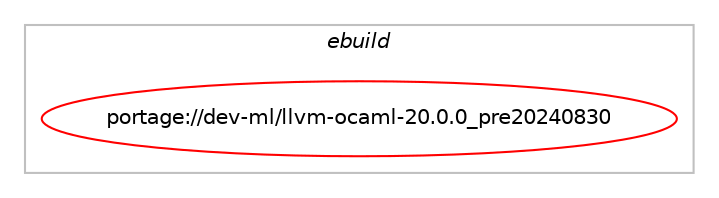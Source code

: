 digraph prolog {

# *************
# Graph options
# *************

newrank=true;
concentrate=true;
compound=true;
graph [rankdir=LR,fontname=Helvetica,fontsize=10,ranksep=1.5];#, ranksep=2.5, nodesep=0.2];
edge  [arrowhead=vee];
node  [fontname=Helvetica,fontsize=10];

# **********
# The ebuild
# **********

subgraph cluster_leftcol {
color=gray;
label=<<i>ebuild</i>>;
id [label="portage://dev-ml/llvm-ocaml-20.0.0_pre20240830", color=red, width=4, href="../dev-ml/llvm-ocaml-20.0.0_pre20240830.svg"];
}

# ****************
# The dependencies
# ****************

subgraph cluster_midcol {
color=gray;
label=<<i>dependencies</i>>;
subgraph cluster_compile {
fillcolor="#eeeeee";
style=filled;
label=<<i>compile</i>>;
# *** BEGIN UNKNOWN DEPENDENCY TYPE (TODO) ***
# id -> equal(use_conditional_group(positive,llvm_targets_AArch64,portage://dev-ml/llvm-ocaml-20.0.0_pre20240830,[package_dependency(portage://dev-ml/llvm-ocaml-20.0.0_pre20240830,install,no,sys-devel,llvm,tilde,[20.0.0,,_pre20240830,20.0.0_pre20240830],[],[use(enable(llvm_targets_AArch64),none)])]))
# *** END UNKNOWN DEPENDENCY TYPE (TODO) ***

# *** BEGIN UNKNOWN DEPENDENCY TYPE (TODO) ***
# id -> equal(use_conditional_group(positive,llvm_targets_AMDGPU,portage://dev-ml/llvm-ocaml-20.0.0_pre20240830,[package_dependency(portage://dev-ml/llvm-ocaml-20.0.0_pre20240830,install,no,sys-devel,llvm,tilde,[20.0.0,,_pre20240830,20.0.0_pre20240830],[],[use(enable(llvm_targets_AMDGPU),none)])]))
# *** END UNKNOWN DEPENDENCY TYPE (TODO) ***

# *** BEGIN UNKNOWN DEPENDENCY TYPE (TODO) ***
# id -> equal(use_conditional_group(positive,llvm_targets_ARC,portage://dev-ml/llvm-ocaml-20.0.0_pre20240830,[package_dependency(portage://dev-ml/llvm-ocaml-20.0.0_pre20240830,install,no,sys-devel,llvm,tilde,[20.0.0,,_pre20240830,20.0.0_pre20240830],[],[use(enable(llvm_targets_ARC),none)])]))
# *** END UNKNOWN DEPENDENCY TYPE (TODO) ***

# *** BEGIN UNKNOWN DEPENDENCY TYPE (TODO) ***
# id -> equal(use_conditional_group(positive,llvm_targets_ARM,portage://dev-ml/llvm-ocaml-20.0.0_pre20240830,[package_dependency(portage://dev-ml/llvm-ocaml-20.0.0_pre20240830,install,no,sys-devel,llvm,tilde,[20.0.0,,_pre20240830,20.0.0_pre20240830],[],[use(enable(llvm_targets_ARM),none)])]))
# *** END UNKNOWN DEPENDENCY TYPE (TODO) ***

# *** BEGIN UNKNOWN DEPENDENCY TYPE (TODO) ***
# id -> equal(use_conditional_group(positive,llvm_targets_AVR,portage://dev-ml/llvm-ocaml-20.0.0_pre20240830,[package_dependency(portage://dev-ml/llvm-ocaml-20.0.0_pre20240830,install,no,sys-devel,llvm,tilde,[20.0.0,,_pre20240830,20.0.0_pre20240830],[],[use(enable(llvm_targets_AVR),none)])]))
# *** END UNKNOWN DEPENDENCY TYPE (TODO) ***

# *** BEGIN UNKNOWN DEPENDENCY TYPE (TODO) ***
# id -> equal(use_conditional_group(positive,llvm_targets_BPF,portage://dev-ml/llvm-ocaml-20.0.0_pre20240830,[package_dependency(portage://dev-ml/llvm-ocaml-20.0.0_pre20240830,install,no,sys-devel,llvm,tilde,[20.0.0,,_pre20240830,20.0.0_pre20240830],[],[use(enable(llvm_targets_BPF),none)])]))
# *** END UNKNOWN DEPENDENCY TYPE (TODO) ***

# *** BEGIN UNKNOWN DEPENDENCY TYPE (TODO) ***
# id -> equal(use_conditional_group(positive,llvm_targets_CSKY,portage://dev-ml/llvm-ocaml-20.0.0_pre20240830,[package_dependency(portage://dev-ml/llvm-ocaml-20.0.0_pre20240830,install,no,sys-devel,llvm,tilde,[20.0.0,,_pre20240830,20.0.0_pre20240830],[],[use(enable(llvm_targets_CSKY),none)])]))
# *** END UNKNOWN DEPENDENCY TYPE (TODO) ***

# *** BEGIN UNKNOWN DEPENDENCY TYPE (TODO) ***
# id -> equal(use_conditional_group(positive,llvm_targets_DirectX,portage://dev-ml/llvm-ocaml-20.0.0_pre20240830,[package_dependency(portage://dev-ml/llvm-ocaml-20.0.0_pre20240830,install,no,sys-devel,llvm,tilde,[20.0.0,,_pre20240830,20.0.0_pre20240830],[],[use(enable(llvm_targets_DirectX),none)])]))
# *** END UNKNOWN DEPENDENCY TYPE (TODO) ***

# *** BEGIN UNKNOWN DEPENDENCY TYPE (TODO) ***
# id -> equal(use_conditional_group(positive,llvm_targets_Hexagon,portage://dev-ml/llvm-ocaml-20.0.0_pre20240830,[package_dependency(portage://dev-ml/llvm-ocaml-20.0.0_pre20240830,install,no,sys-devel,llvm,tilde,[20.0.0,,_pre20240830,20.0.0_pre20240830],[],[use(enable(llvm_targets_Hexagon),none)])]))
# *** END UNKNOWN DEPENDENCY TYPE (TODO) ***

# *** BEGIN UNKNOWN DEPENDENCY TYPE (TODO) ***
# id -> equal(use_conditional_group(positive,llvm_targets_Lanai,portage://dev-ml/llvm-ocaml-20.0.0_pre20240830,[package_dependency(portage://dev-ml/llvm-ocaml-20.0.0_pre20240830,install,no,sys-devel,llvm,tilde,[20.0.0,,_pre20240830,20.0.0_pre20240830],[],[use(enable(llvm_targets_Lanai),none)])]))
# *** END UNKNOWN DEPENDENCY TYPE (TODO) ***

# *** BEGIN UNKNOWN DEPENDENCY TYPE (TODO) ***
# id -> equal(use_conditional_group(positive,llvm_targets_LoongArch,portage://dev-ml/llvm-ocaml-20.0.0_pre20240830,[package_dependency(portage://dev-ml/llvm-ocaml-20.0.0_pre20240830,install,no,sys-devel,llvm,tilde,[20.0.0,,_pre20240830,20.0.0_pre20240830],[],[use(enable(llvm_targets_LoongArch),none)])]))
# *** END UNKNOWN DEPENDENCY TYPE (TODO) ***

# *** BEGIN UNKNOWN DEPENDENCY TYPE (TODO) ***
# id -> equal(use_conditional_group(positive,llvm_targets_M68k,portage://dev-ml/llvm-ocaml-20.0.0_pre20240830,[package_dependency(portage://dev-ml/llvm-ocaml-20.0.0_pre20240830,install,no,sys-devel,llvm,tilde,[20.0.0,,_pre20240830,20.0.0_pre20240830],[],[use(enable(llvm_targets_M68k),none)])]))
# *** END UNKNOWN DEPENDENCY TYPE (TODO) ***

# *** BEGIN UNKNOWN DEPENDENCY TYPE (TODO) ***
# id -> equal(use_conditional_group(positive,llvm_targets_MSP430,portage://dev-ml/llvm-ocaml-20.0.0_pre20240830,[package_dependency(portage://dev-ml/llvm-ocaml-20.0.0_pre20240830,install,no,sys-devel,llvm,tilde,[20.0.0,,_pre20240830,20.0.0_pre20240830],[],[use(enable(llvm_targets_MSP430),none)])]))
# *** END UNKNOWN DEPENDENCY TYPE (TODO) ***

# *** BEGIN UNKNOWN DEPENDENCY TYPE (TODO) ***
# id -> equal(use_conditional_group(positive,llvm_targets_Mips,portage://dev-ml/llvm-ocaml-20.0.0_pre20240830,[package_dependency(portage://dev-ml/llvm-ocaml-20.0.0_pre20240830,install,no,sys-devel,llvm,tilde,[20.0.0,,_pre20240830,20.0.0_pre20240830],[],[use(enable(llvm_targets_Mips),none)])]))
# *** END UNKNOWN DEPENDENCY TYPE (TODO) ***

# *** BEGIN UNKNOWN DEPENDENCY TYPE (TODO) ***
# id -> equal(use_conditional_group(positive,llvm_targets_NVPTX,portage://dev-ml/llvm-ocaml-20.0.0_pre20240830,[package_dependency(portage://dev-ml/llvm-ocaml-20.0.0_pre20240830,install,no,sys-devel,llvm,tilde,[20.0.0,,_pre20240830,20.0.0_pre20240830],[],[use(enable(llvm_targets_NVPTX),none)])]))
# *** END UNKNOWN DEPENDENCY TYPE (TODO) ***

# *** BEGIN UNKNOWN DEPENDENCY TYPE (TODO) ***
# id -> equal(use_conditional_group(positive,llvm_targets_PowerPC,portage://dev-ml/llvm-ocaml-20.0.0_pre20240830,[package_dependency(portage://dev-ml/llvm-ocaml-20.0.0_pre20240830,install,no,sys-devel,llvm,tilde,[20.0.0,,_pre20240830,20.0.0_pre20240830],[],[use(enable(llvm_targets_PowerPC),none)])]))
# *** END UNKNOWN DEPENDENCY TYPE (TODO) ***

# *** BEGIN UNKNOWN DEPENDENCY TYPE (TODO) ***
# id -> equal(use_conditional_group(positive,llvm_targets_RISCV,portage://dev-ml/llvm-ocaml-20.0.0_pre20240830,[package_dependency(portage://dev-ml/llvm-ocaml-20.0.0_pre20240830,install,no,sys-devel,llvm,tilde,[20.0.0,,_pre20240830,20.0.0_pre20240830],[],[use(enable(llvm_targets_RISCV),none)])]))
# *** END UNKNOWN DEPENDENCY TYPE (TODO) ***

# *** BEGIN UNKNOWN DEPENDENCY TYPE (TODO) ***
# id -> equal(use_conditional_group(positive,llvm_targets_SPIRV,portage://dev-ml/llvm-ocaml-20.0.0_pre20240830,[package_dependency(portage://dev-ml/llvm-ocaml-20.0.0_pre20240830,install,no,sys-devel,llvm,tilde,[20.0.0,,_pre20240830,20.0.0_pre20240830],[],[use(enable(llvm_targets_SPIRV),none)])]))
# *** END UNKNOWN DEPENDENCY TYPE (TODO) ***

# *** BEGIN UNKNOWN DEPENDENCY TYPE (TODO) ***
# id -> equal(use_conditional_group(positive,llvm_targets_Sparc,portage://dev-ml/llvm-ocaml-20.0.0_pre20240830,[package_dependency(portage://dev-ml/llvm-ocaml-20.0.0_pre20240830,install,no,sys-devel,llvm,tilde,[20.0.0,,_pre20240830,20.0.0_pre20240830],[],[use(enable(llvm_targets_Sparc),none)])]))
# *** END UNKNOWN DEPENDENCY TYPE (TODO) ***

# *** BEGIN UNKNOWN DEPENDENCY TYPE (TODO) ***
# id -> equal(use_conditional_group(positive,llvm_targets_SystemZ,portage://dev-ml/llvm-ocaml-20.0.0_pre20240830,[package_dependency(portage://dev-ml/llvm-ocaml-20.0.0_pre20240830,install,no,sys-devel,llvm,tilde,[20.0.0,,_pre20240830,20.0.0_pre20240830],[],[use(enable(llvm_targets_SystemZ),none)])]))
# *** END UNKNOWN DEPENDENCY TYPE (TODO) ***

# *** BEGIN UNKNOWN DEPENDENCY TYPE (TODO) ***
# id -> equal(use_conditional_group(positive,llvm_targets_VE,portage://dev-ml/llvm-ocaml-20.0.0_pre20240830,[package_dependency(portage://dev-ml/llvm-ocaml-20.0.0_pre20240830,install,no,sys-devel,llvm,tilde,[20.0.0,,_pre20240830,20.0.0_pre20240830],[],[use(enable(llvm_targets_VE),none)])]))
# *** END UNKNOWN DEPENDENCY TYPE (TODO) ***

# *** BEGIN UNKNOWN DEPENDENCY TYPE (TODO) ***
# id -> equal(use_conditional_group(positive,llvm_targets_WebAssembly,portage://dev-ml/llvm-ocaml-20.0.0_pre20240830,[package_dependency(portage://dev-ml/llvm-ocaml-20.0.0_pre20240830,install,no,sys-devel,llvm,tilde,[20.0.0,,_pre20240830,20.0.0_pre20240830],[],[use(enable(llvm_targets_WebAssembly),none)])]))
# *** END UNKNOWN DEPENDENCY TYPE (TODO) ***

# *** BEGIN UNKNOWN DEPENDENCY TYPE (TODO) ***
# id -> equal(use_conditional_group(positive,llvm_targets_X86,portage://dev-ml/llvm-ocaml-20.0.0_pre20240830,[package_dependency(portage://dev-ml/llvm-ocaml-20.0.0_pre20240830,install,no,sys-devel,llvm,tilde,[20.0.0,,_pre20240830,20.0.0_pre20240830],[],[use(enable(llvm_targets_X86),none)])]))
# *** END UNKNOWN DEPENDENCY TYPE (TODO) ***

# *** BEGIN UNKNOWN DEPENDENCY TYPE (TODO) ***
# id -> equal(use_conditional_group(positive,llvm_targets_XCore,portage://dev-ml/llvm-ocaml-20.0.0_pre20240830,[package_dependency(portage://dev-ml/llvm-ocaml-20.0.0_pre20240830,install,no,sys-devel,llvm,tilde,[20.0.0,,_pre20240830,20.0.0_pre20240830],[],[use(enable(llvm_targets_XCore),none)])]))
# *** END UNKNOWN DEPENDENCY TYPE (TODO) ***

# *** BEGIN UNKNOWN DEPENDENCY TYPE (TODO) ***
# id -> equal(use_conditional_group(positive,llvm_targets_Xtensa,portage://dev-ml/llvm-ocaml-20.0.0_pre20240830,[package_dependency(portage://dev-ml/llvm-ocaml-20.0.0_pre20240830,install,no,sys-devel,llvm,tilde,[20.0.0,,_pre20240830,20.0.0_pre20240830],[],[use(enable(llvm_targets_Xtensa),none)])]))
# *** END UNKNOWN DEPENDENCY TYPE (TODO) ***

# *** BEGIN UNKNOWN DEPENDENCY TYPE (TODO) ***
# id -> equal(package_dependency(portage://dev-ml/llvm-ocaml-20.0.0_pre20240830,install,no,dev-lang,ocaml,greaterequal,[4.00.0,,,4.00.0],[slot(0),equal],[]))
# *** END UNKNOWN DEPENDENCY TYPE (TODO) ***

# *** BEGIN UNKNOWN DEPENDENCY TYPE (TODO) ***
# id -> equal(package_dependency(portage://dev-ml/llvm-ocaml-20.0.0_pre20240830,install,no,dev-ml,ocaml-ctypes,none,[,,],any_same_slot,[]))
# *** END UNKNOWN DEPENDENCY TYPE (TODO) ***

# *** BEGIN UNKNOWN DEPENDENCY TYPE (TODO) ***
# id -> equal(package_dependency(portage://dev-ml/llvm-ocaml-20.0.0_pre20240830,install,no,sys-devel,llvm,tilde,[20.0.0,,_pre20240830,20.0.0_pre20240830],any_same_slot,[use(optenable(debug),none)]))
# *** END UNKNOWN DEPENDENCY TYPE (TODO) ***

# *** BEGIN UNKNOWN DEPENDENCY TYPE (TODO) ***
# id -> equal(package_dependency(portage://dev-ml/llvm-ocaml-20.0.0_pre20240830,install,weak,sys-devel,llvm,none,[,,],[],[use(enable(ocaml),negative)]))
# *** END UNKNOWN DEPENDENCY TYPE (TODO) ***

}
subgraph cluster_compileandrun {
fillcolor="#eeeeee";
style=filled;
label=<<i>compile and run</i>>;
}
subgraph cluster_run {
fillcolor="#eeeeee";
style=filled;
label=<<i>run</i>>;
# *** BEGIN UNKNOWN DEPENDENCY TYPE (TODO) ***
# id -> equal(use_conditional_group(positive,llvm_targets_AArch64,portage://dev-ml/llvm-ocaml-20.0.0_pre20240830,[package_dependency(portage://dev-ml/llvm-ocaml-20.0.0_pre20240830,run,no,sys-devel,llvm,tilde,[20.0.0,,_pre20240830,20.0.0_pre20240830],[],[use(enable(llvm_targets_AArch64),none)])]))
# *** END UNKNOWN DEPENDENCY TYPE (TODO) ***

# *** BEGIN UNKNOWN DEPENDENCY TYPE (TODO) ***
# id -> equal(use_conditional_group(positive,llvm_targets_AMDGPU,portage://dev-ml/llvm-ocaml-20.0.0_pre20240830,[package_dependency(portage://dev-ml/llvm-ocaml-20.0.0_pre20240830,run,no,sys-devel,llvm,tilde,[20.0.0,,_pre20240830,20.0.0_pre20240830],[],[use(enable(llvm_targets_AMDGPU),none)])]))
# *** END UNKNOWN DEPENDENCY TYPE (TODO) ***

# *** BEGIN UNKNOWN DEPENDENCY TYPE (TODO) ***
# id -> equal(use_conditional_group(positive,llvm_targets_ARC,portage://dev-ml/llvm-ocaml-20.0.0_pre20240830,[package_dependency(portage://dev-ml/llvm-ocaml-20.0.0_pre20240830,run,no,sys-devel,llvm,tilde,[20.0.0,,_pre20240830,20.0.0_pre20240830],[],[use(enable(llvm_targets_ARC),none)])]))
# *** END UNKNOWN DEPENDENCY TYPE (TODO) ***

# *** BEGIN UNKNOWN DEPENDENCY TYPE (TODO) ***
# id -> equal(use_conditional_group(positive,llvm_targets_ARM,portage://dev-ml/llvm-ocaml-20.0.0_pre20240830,[package_dependency(portage://dev-ml/llvm-ocaml-20.0.0_pre20240830,run,no,sys-devel,llvm,tilde,[20.0.0,,_pre20240830,20.0.0_pre20240830],[],[use(enable(llvm_targets_ARM),none)])]))
# *** END UNKNOWN DEPENDENCY TYPE (TODO) ***

# *** BEGIN UNKNOWN DEPENDENCY TYPE (TODO) ***
# id -> equal(use_conditional_group(positive,llvm_targets_AVR,portage://dev-ml/llvm-ocaml-20.0.0_pre20240830,[package_dependency(portage://dev-ml/llvm-ocaml-20.0.0_pre20240830,run,no,sys-devel,llvm,tilde,[20.0.0,,_pre20240830,20.0.0_pre20240830],[],[use(enable(llvm_targets_AVR),none)])]))
# *** END UNKNOWN DEPENDENCY TYPE (TODO) ***

# *** BEGIN UNKNOWN DEPENDENCY TYPE (TODO) ***
# id -> equal(use_conditional_group(positive,llvm_targets_BPF,portage://dev-ml/llvm-ocaml-20.0.0_pre20240830,[package_dependency(portage://dev-ml/llvm-ocaml-20.0.0_pre20240830,run,no,sys-devel,llvm,tilde,[20.0.0,,_pre20240830,20.0.0_pre20240830],[],[use(enable(llvm_targets_BPF),none)])]))
# *** END UNKNOWN DEPENDENCY TYPE (TODO) ***

# *** BEGIN UNKNOWN DEPENDENCY TYPE (TODO) ***
# id -> equal(use_conditional_group(positive,llvm_targets_CSKY,portage://dev-ml/llvm-ocaml-20.0.0_pre20240830,[package_dependency(portage://dev-ml/llvm-ocaml-20.0.0_pre20240830,run,no,sys-devel,llvm,tilde,[20.0.0,,_pre20240830,20.0.0_pre20240830],[],[use(enable(llvm_targets_CSKY),none)])]))
# *** END UNKNOWN DEPENDENCY TYPE (TODO) ***

# *** BEGIN UNKNOWN DEPENDENCY TYPE (TODO) ***
# id -> equal(use_conditional_group(positive,llvm_targets_DirectX,portage://dev-ml/llvm-ocaml-20.0.0_pre20240830,[package_dependency(portage://dev-ml/llvm-ocaml-20.0.0_pre20240830,run,no,sys-devel,llvm,tilde,[20.0.0,,_pre20240830,20.0.0_pre20240830],[],[use(enable(llvm_targets_DirectX),none)])]))
# *** END UNKNOWN DEPENDENCY TYPE (TODO) ***

# *** BEGIN UNKNOWN DEPENDENCY TYPE (TODO) ***
# id -> equal(use_conditional_group(positive,llvm_targets_Hexagon,portage://dev-ml/llvm-ocaml-20.0.0_pre20240830,[package_dependency(portage://dev-ml/llvm-ocaml-20.0.0_pre20240830,run,no,sys-devel,llvm,tilde,[20.0.0,,_pre20240830,20.0.0_pre20240830],[],[use(enable(llvm_targets_Hexagon),none)])]))
# *** END UNKNOWN DEPENDENCY TYPE (TODO) ***

# *** BEGIN UNKNOWN DEPENDENCY TYPE (TODO) ***
# id -> equal(use_conditional_group(positive,llvm_targets_Lanai,portage://dev-ml/llvm-ocaml-20.0.0_pre20240830,[package_dependency(portage://dev-ml/llvm-ocaml-20.0.0_pre20240830,run,no,sys-devel,llvm,tilde,[20.0.0,,_pre20240830,20.0.0_pre20240830],[],[use(enable(llvm_targets_Lanai),none)])]))
# *** END UNKNOWN DEPENDENCY TYPE (TODO) ***

# *** BEGIN UNKNOWN DEPENDENCY TYPE (TODO) ***
# id -> equal(use_conditional_group(positive,llvm_targets_LoongArch,portage://dev-ml/llvm-ocaml-20.0.0_pre20240830,[package_dependency(portage://dev-ml/llvm-ocaml-20.0.0_pre20240830,run,no,sys-devel,llvm,tilde,[20.0.0,,_pre20240830,20.0.0_pre20240830],[],[use(enable(llvm_targets_LoongArch),none)])]))
# *** END UNKNOWN DEPENDENCY TYPE (TODO) ***

# *** BEGIN UNKNOWN DEPENDENCY TYPE (TODO) ***
# id -> equal(use_conditional_group(positive,llvm_targets_M68k,portage://dev-ml/llvm-ocaml-20.0.0_pre20240830,[package_dependency(portage://dev-ml/llvm-ocaml-20.0.0_pre20240830,run,no,sys-devel,llvm,tilde,[20.0.0,,_pre20240830,20.0.0_pre20240830],[],[use(enable(llvm_targets_M68k),none)])]))
# *** END UNKNOWN DEPENDENCY TYPE (TODO) ***

# *** BEGIN UNKNOWN DEPENDENCY TYPE (TODO) ***
# id -> equal(use_conditional_group(positive,llvm_targets_MSP430,portage://dev-ml/llvm-ocaml-20.0.0_pre20240830,[package_dependency(portage://dev-ml/llvm-ocaml-20.0.0_pre20240830,run,no,sys-devel,llvm,tilde,[20.0.0,,_pre20240830,20.0.0_pre20240830],[],[use(enable(llvm_targets_MSP430),none)])]))
# *** END UNKNOWN DEPENDENCY TYPE (TODO) ***

# *** BEGIN UNKNOWN DEPENDENCY TYPE (TODO) ***
# id -> equal(use_conditional_group(positive,llvm_targets_Mips,portage://dev-ml/llvm-ocaml-20.0.0_pre20240830,[package_dependency(portage://dev-ml/llvm-ocaml-20.0.0_pre20240830,run,no,sys-devel,llvm,tilde,[20.0.0,,_pre20240830,20.0.0_pre20240830],[],[use(enable(llvm_targets_Mips),none)])]))
# *** END UNKNOWN DEPENDENCY TYPE (TODO) ***

# *** BEGIN UNKNOWN DEPENDENCY TYPE (TODO) ***
# id -> equal(use_conditional_group(positive,llvm_targets_NVPTX,portage://dev-ml/llvm-ocaml-20.0.0_pre20240830,[package_dependency(portage://dev-ml/llvm-ocaml-20.0.0_pre20240830,run,no,sys-devel,llvm,tilde,[20.0.0,,_pre20240830,20.0.0_pre20240830],[],[use(enable(llvm_targets_NVPTX),none)])]))
# *** END UNKNOWN DEPENDENCY TYPE (TODO) ***

# *** BEGIN UNKNOWN DEPENDENCY TYPE (TODO) ***
# id -> equal(use_conditional_group(positive,llvm_targets_PowerPC,portage://dev-ml/llvm-ocaml-20.0.0_pre20240830,[package_dependency(portage://dev-ml/llvm-ocaml-20.0.0_pre20240830,run,no,sys-devel,llvm,tilde,[20.0.0,,_pre20240830,20.0.0_pre20240830],[],[use(enable(llvm_targets_PowerPC),none)])]))
# *** END UNKNOWN DEPENDENCY TYPE (TODO) ***

# *** BEGIN UNKNOWN DEPENDENCY TYPE (TODO) ***
# id -> equal(use_conditional_group(positive,llvm_targets_RISCV,portage://dev-ml/llvm-ocaml-20.0.0_pre20240830,[package_dependency(portage://dev-ml/llvm-ocaml-20.0.0_pre20240830,run,no,sys-devel,llvm,tilde,[20.0.0,,_pre20240830,20.0.0_pre20240830],[],[use(enable(llvm_targets_RISCV),none)])]))
# *** END UNKNOWN DEPENDENCY TYPE (TODO) ***

# *** BEGIN UNKNOWN DEPENDENCY TYPE (TODO) ***
# id -> equal(use_conditional_group(positive,llvm_targets_SPIRV,portage://dev-ml/llvm-ocaml-20.0.0_pre20240830,[package_dependency(portage://dev-ml/llvm-ocaml-20.0.0_pre20240830,run,no,sys-devel,llvm,tilde,[20.0.0,,_pre20240830,20.0.0_pre20240830],[],[use(enable(llvm_targets_SPIRV),none)])]))
# *** END UNKNOWN DEPENDENCY TYPE (TODO) ***

# *** BEGIN UNKNOWN DEPENDENCY TYPE (TODO) ***
# id -> equal(use_conditional_group(positive,llvm_targets_Sparc,portage://dev-ml/llvm-ocaml-20.0.0_pre20240830,[package_dependency(portage://dev-ml/llvm-ocaml-20.0.0_pre20240830,run,no,sys-devel,llvm,tilde,[20.0.0,,_pre20240830,20.0.0_pre20240830],[],[use(enable(llvm_targets_Sparc),none)])]))
# *** END UNKNOWN DEPENDENCY TYPE (TODO) ***

# *** BEGIN UNKNOWN DEPENDENCY TYPE (TODO) ***
# id -> equal(use_conditional_group(positive,llvm_targets_SystemZ,portage://dev-ml/llvm-ocaml-20.0.0_pre20240830,[package_dependency(portage://dev-ml/llvm-ocaml-20.0.0_pre20240830,run,no,sys-devel,llvm,tilde,[20.0.0,,_pre20240830,20.0.0_pre20240830],[],[use(enable(llvm_targets_SystemZ),none)])]))
# *** END UNKNOWN DEPENDENCY TYPE (TODO) ***

# *** BEGIN UNKNOWN DEPENDENCY TYPE (TODO) ***
# id -> equal(use_conditional_group(positive,llvm_targets_VE,portage://dev-ml/llvm-ocaml-20.0.0_pre20240830,[package_dependency(portage://dev-ml/llvm-ocaml-20.0.0_pre20240830,run,no,sys-devel,llvm,tilde,[20.0.0,,_pre20240830,20.0.0_pre20240830],[],[use(enable(llvm_targets_VE),none)])]))
# *** END UNKNOWN DEPENDENCY TYPE (TODO) ***

# *** BEGIN UNKNOWN DEPENDENCY TYPE (TODO) ***
# id -> equal(use_conditional_group(positive,llvm_targets_WebAssembly,portage://dev-ml/llvm-ocaml-20.0.0_pre20240830,[package_dependency(portage://dev-ml/llvm-ocaml-20.0.0_pre20240830,run,no,sys-devel,llvm,tilde,[20.0.0,,_pre20240830,20.0.0_pre20240830],[],[use(enable(llvm_targets_WebAssembly),none)])]))
# *** END UNKNOWN DEPENDENCY TYPE (TODO) ***

# *** BEGIN UNKNOWN DEPENDENCY TYPE (TODO) ***
# id -> equal(use_conditional_group(positive,llvm_targets_X86,portage://dev-ml/llvm-ocaml-20.0.0_pre20240830,[package_dependency(portage://dev-ml/llvm-ocaml-20.0.0_pre20240830,run,no,sys-devel,llvm,tilde,[20.0.0,,_pre20240830,20.0.0_pre20240830],[],[use(enable(llvm_targets_X86),none)])]))
# *** END UNKNOWN DEPENDENCY TYPE (TODO) ***

# *** BEGIN UNKNOWN DEPENDENCY TYPE (TODO) ***
# id -> equal(use_conditional_group(positive,llvm_targets_XCore,portage://dev-ml/llvm-ocaml-20.0.0_pre20240830,[package_dependency(portage://dev-ml/llvm-ocaml-20.0.0_pre20240830,run,no,sys-devel,llvm,tilde,[20.0.0,,_pre20240830,20.0.0_pre20240830],[],[use(enable(llvm_targets_XCore),none)])]))
# *** END UNKNOWN DEPENDENCY TYPE (TODO) ***

# *** BEGIN UNKNOWN DEPENDENCY TYPE (TODO) ***
# id -> equal(use_conditional_group(positive,llvm_targets_Xtensa,portage://dev-ml/llvm-ocaml-20.0.0_pre20240830,[package_dependency(portage://dev-ml/llvm-ocaml-20.0.0_pre20240830,run,no,sys-devel,llvm,tilde,[20.0.0,,_pre20240830,20.0.0_pre20240830],[],[use(enable(llvm_targets_Xtensa),none)])]))
# *** END UNKNOWN DEPENDENCY TYPE (TODO) ***

# *** BEGIN UNKNOWN DEPENDENCY TYPE (TODO) ***
# id -> equal(package_dependency(portage://dev-ml/llvm-ocaml-20.0.0_pre20240830,run,no,dev-lang,ocaml,greaterequal,[4.00.0,,,4.00.0],[slot(0),equal],[]))
# *** END UNKNOWN DEPENDENCY TYPE (TODO) ***

# *** BEGIN UNKNOWN DEPENDENCY TYPE (TODO) ***
# id -> equal(package_dependency(portage://dev-ml/llvm-ocaml-20.0.0_pre20240830,run,no,dev-ml,ocaml-ctypes,none,[,,],any_same_slot,[]))
# *** END UNKNOWN DEPENDENCY TYPE (TODO) ***

# *** BEGIN UNKNOWN DEPENDENCY TYPE (TODO) ***
# id -> equal(package_dependency(portage://dev-ml/llvm-ocaml-20.0.0_pre20240830,run,no,sys-devel,llvm,tilde,[20.0.0,,_pre20240830,20.0.0_pre20240830],any_same_slot,[use(optenable(debug),none)]))
# *** END UNKNOWN DEPENDENCY TYPE (TODO) ***

# *** BEGIN UNKNOWN DEPENDENCY TYPE (TODO) ***
# id -> equal(package_dependency(portage://dev-ml/llvm-ocaml-20.0.0_pre20240830,run,weak,sys-devel,llvm,none,[,,],[],[use(enable(ocaml),negative)]))
# *** END UNKNOWN DEPENDENCY TYPE (TODO) ***

}
}

# **************
# The candidates
# **************

subgraph cluster_choices {
rank=same;
color=gray;
label=<<i>candidates</i>>;

}

}
